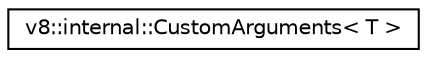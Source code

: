 digraph "Graphical Class Hierarchy"
{
  edge [fontname="Helvetica",fontsize="10",labelfontname="Helvetica",labelfontsize="10"];
  node [fontname="Helvetica",fontsize="10",shape=record];
  rankdir="LR";
  Node1 [label="v8::internal::CustomArguments\< T \>",height=0.2,width=0.4,color="black", fillcolor="white", style="filled",URL="$singletonv8_1_1internal_1_1CustomArguments.html"];
}
